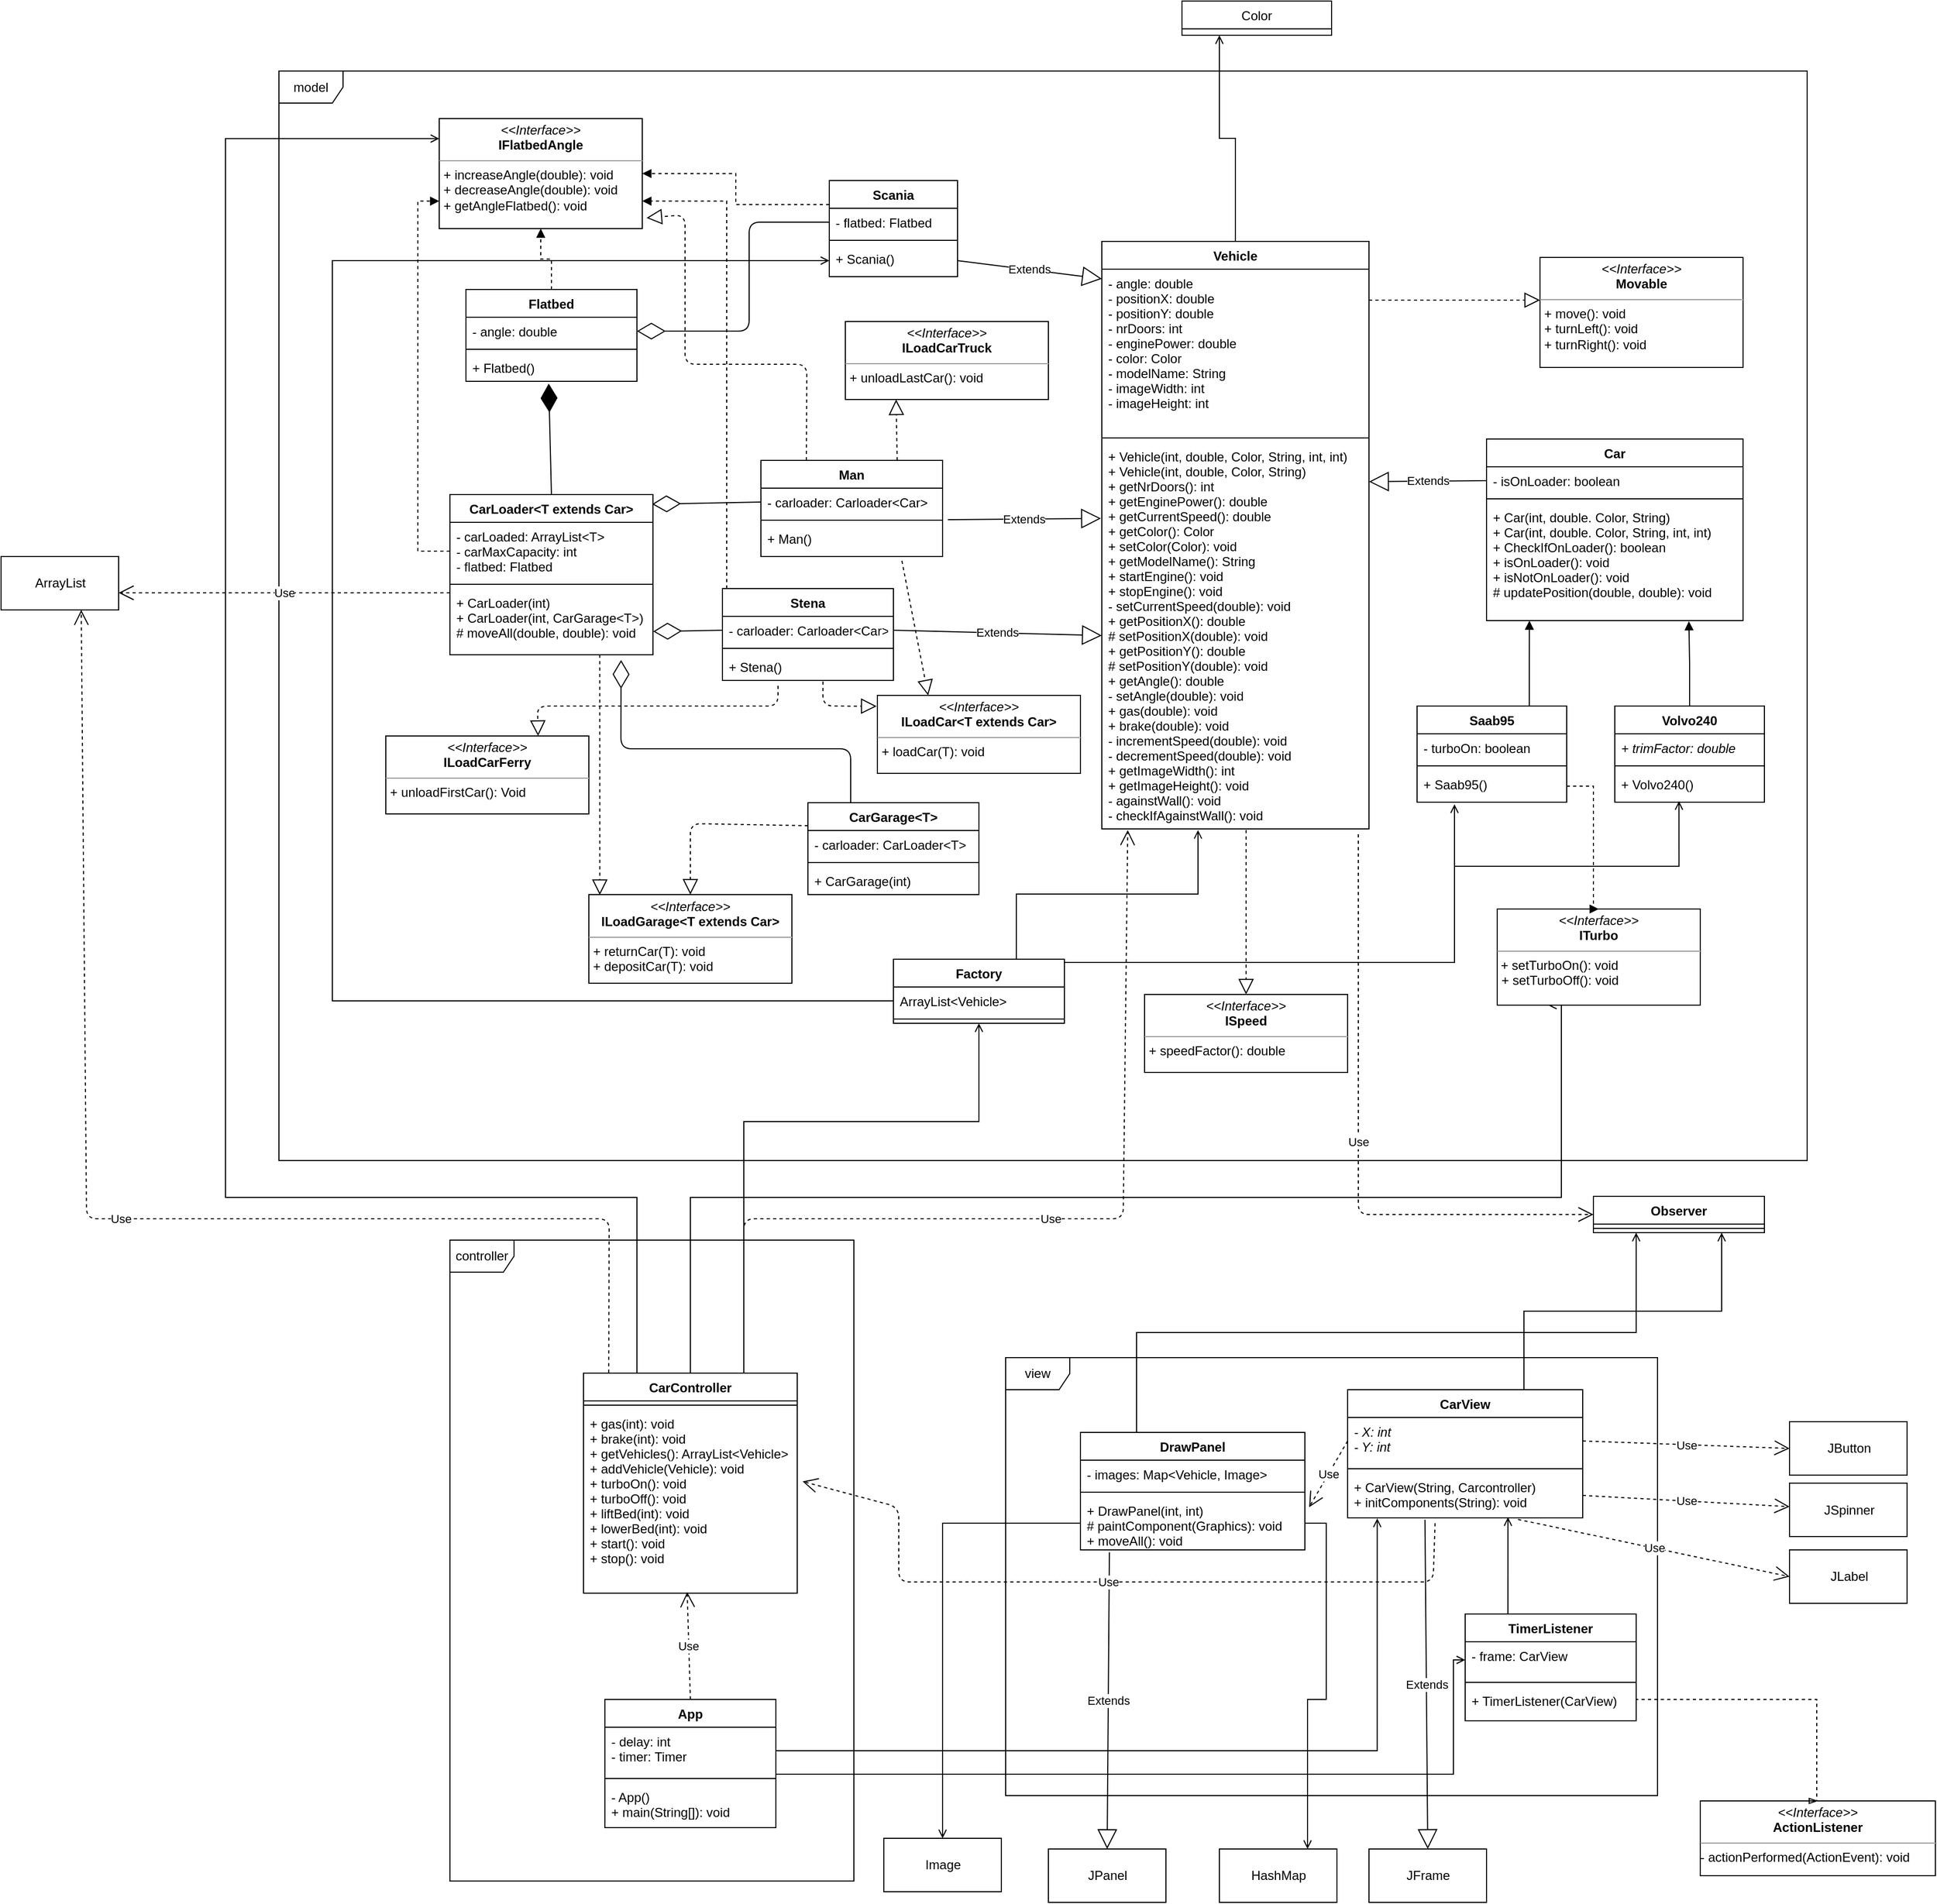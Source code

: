 <mxfile version="12.3.7" type="device" pages="1"><diagram id="j4G7IV2pGjG98Bq0EUxL" name="Page-1"><mxGraphModel dx="3685" dy="2282" grid="1" gridSize="10" guides="1" tooltips="1" connect="1" arrows="1" fold="1" page="1" pageScale="1" pageWidth="827" pageHeight="1169" math="0" shadow="0"><root><mxCell id="0"/><mxCell id="1" parent="0"/><mxCell id="bDd4b6Rf5QMz6IM7kZ-l-1" value="model" style="shape=umlFrame;whiteSpace=wrap;html=1;" vertex="1" parent="1"><mxGeometry x="-950" y="-634.5" width="1430" height="1020" as="geometry"/></mxCell><mxCell id="bDd4b6Rf5QMz6IM7kZ-l-2" value="view" style="shape=umlFrame;whiteSpace=wrap;html=1;" vertex="1" parent="1"><mxGeometry x="-270" y="570" width="610" height="410" as="geometry"/></mxCell><mxCell id="bDd4b6Rf5QMz6IM7kZ-l-3" value="controller" style="shape=umlFrame;whiteSpace=wrap;html=1;" vertex="1" parent="1"><mxGeometry x="-790" y="460" width="378" height="600" as="geometry"/></mxCell><mxCell id="bDd4b6Rf5QMz6IM7kZ-l-179" style="edgeStyle=orthogonalEdgeStyle;rounded=0;orthogonalLoop=1;jettySize=auto;html=1;exitX=0.5;exitY=0;exitDx=0;exitDy=0;entryX=0.789;entryY=1.005;entryDx=0;entryDy=0;entryPerimeter=0;endArrow=block;endFill=1;" edge="1" parent="1" source="bDd4b6Rf5QMz6IM7kZ-l-5" target="bDd4b6Rf5QMz6IM7kZ-l-12"><mxGeometry relative="1" as="geometry"/></mxCell><mxCell id="bDd4b6Rf5QMz6IM7kZ-l-5" value="Volvo240" style="swimlane;fontStyle=1;align=center;verticalAlign=top;childLayout=stackLayout;horizontal=1;startSize=26;horizontalStack=0;resizeParent=1;resizeParentMax=0;resizeLast=0;collapsible=1;marginBottom=0;" vertex="1" parent="1"><mxGeometry x="300" y="-40" width="140" height="90" as="geometry"/></mxCell><mxCell id="bDd4b6Rf5QMz6IM7kZ-l-6" value="+ trimFactor: double" style="text;strokeColor=none;fillColor=none;align=left;verticalAlign=top;spacingLeft=4;spacingRight=4;overflow=hidden;rotatable=0;points=[[0,0.5],[1,0.5]];portConstraint=eastwest;fontStyle=2" vertex="1" parent="bDd4b6Rf5QMz6IM7kZ-l-5"><mxGeometry y="26" width="140" height="26" as="geometry"/></mxCell><mxCell id="bDd4b6Rf5QMz6IM7kZ-l-7" value="" style="line;strokeWidth=1;fillColor=none;align=left;verticalAlign=middle;spacingTop=-1;spacingLeft=3;spacingRight=3;rotatable=0;labelPosition=right;points=[];portConstraint=eastwest;" vertex="1" parent="bDd4b6Rf5QMz6IM7kZ-l-5"><mxGeometry y="52" width="140" height="8" as="geometry"/></mxCell><mxCell id="bDd4b6Rf5QMz6IM7kZ-l-8" value="+ Volvo240()" style="text;strokeColor=none;fillColor=none;align=left;verticalAlign=top;spacingLeft=4;spacingRight=4;overflow=hidden;rotatable=0;points=[[0,0.5],[1,0.5]];portConstraint=eastwest;" vertex="1" parent="bDd4b6Rf5QMz6IM7kZ-l-5"><mxGeometry y="60" width="140" height="30" as="geometry"/></mxCell><mxCell id="bDd4b6Rf5QMz6IM7kZ-l-9" value="Car" style="swimlane;fontStyle=1;align=center;verticalAlign=top;childLayout=stackLayout;horizontal=1;startSize=26;horizontalStack=0;resizeParent=1;resizeParentMax=0;resizeLast=0;collapsible=1;marginBottom=0;" vertex="1" parent="1"><mxGeometry x="180" y="-290" width="240" height="170" as="geometry"/></mxCell><mxCell id="bDd4b6Rf5QMz6IM7kZ-l-10" value="- isOnLoader: boolean" style="text;strokeColor=none;fillColor=none;align=left;verticalAlign=top;spacingLeft=4;spacingRight=4;overflow=hidden;rotatable=0;points=[[0,0.5],[1,0.5]];portConstraint=eastwest;" vertex="1" parent="bDd4b6Rf5QMz6IM7kZ-l-9"><mxGeometry y="26" width="240" height="26" as="geometry"/></mxCell><mxCell id="bDd4b6Rf5QMz6IM7kZ-l-11" value="" style="line;strokeWidth=1;fillColor=none;align=left;verticalAlign=middle;spacingTop=-1;spacingLeft=3;spacingRight=3;rotatable=0;labelPosition=right;points=[];portConstraint=eastwest;" vertex="1" parent="bDd4b6Rf5QMz6IM7kZ-l-9"><mxGeometry y="52" width="240" height="8" as="geometry"/></mxCell><mxCell id="bDd4b6Rf5QMz6IM7kZ-l-12" value="+ Car(int, double. Color, String)&#10;+ Car(int, double. Color, String, int, int)&#10;+ CheckIfOnLoader(): boolean&#10;+ isOnLoader(): void&#10;+ isNotOnLoader(): void&#10;# updatePosition(double, double): void&#10;" style="text;strokeColor=none;fillColor=none;align=left;verticalAlign=top;spacingLeft=4;spacingRight=4;overflow=hidden;rotatable=0;points=[[0,0.5],[1,0.5]];portConstraint=eastwest;" vertex="1" parent="bDd4b6Rf5QMz6IM7kZ-l-9"><mxGeometry y="60" width="240" height="110" as="geometry"/></mxCell><mxCell id="bDd4b6Rf5QMz6IM7kZ-l-178" style="edgeStyle=orthogonalEdgeStyle;rounded=0;orthogonalLoop=1;jettySize=auto;html=1;exitX=0.5;exitY=0;exitDx=0;exitDy=0;entryX=0.25;entryY=1;entryDx=0;entryDy=0;endArrow=open;endFill=0;" edge="1" parent="1" source="bDd4b6Rf5QMz6IM7kZ-l-13" target="bDd4b6Rf5QMz6IM7kZ-l-130"><mxGeometry relative="1" as="geometry"/></mxCell><mxCell id="bDd4b6Rf5QMz6IM7kZ-l-13" value="Vehicle" style="swimlane;fontStyle=1;align=center;verticalAlign=top;childLayout=stackLayout;horizontal=1;startSize=26;horizontalStack=0;resizeParent=1;resizeParentMax=0;resizeLast=0;collapsible=1;marginBottom=0;" vertex="1" parent="1"><mxGeometry x="-180" y="-475" width="250" height="550" as="geometry"/></mxCell><mxCell id="bDd4b6Rf5QMz6IM7kZ-l-14" value="- angle: double&#10;- positionX: double&#10;- positionY: double&#10;- nrDoors: int&#10;- enginePower: double&#10;- color: Color&#10;- modelName: String&#10;- imageWidth: int&#10;- imageHeight: int&#10;" style="text;strokeColor=none;fillColor=none;align=left;verticalAlign=top;spacingLeft=4;spacingRight=4;overflow=hidden;rotatable=0;points=[[0,0.5],[1,0.5]];portConstraint=eastwest;" vertex="1" parent="bDd4b6Rf5QMz6IM7kZ-l-13"><mxGeometry y="26" width="250" height="154" as="geometry"/></mxCell><mxCell id="bDd4b6Rf5QMz6IM7kZ-l-15" value="" style="line;strokeWidth=1;fillColor=none;align=left;verticalAlign=middle;spacingTop=-1;spacingLeft=3;spacingRight=3;rotatable=0;labelPosition=right;points=[];portConstraint=eastwest;" vertex="1" parent="bDd4b6Rf5QMz6IM7kZ-l-13"><mxGeometry y="180" width="250" height="8" as="geometry"/></mxCell><mxCell id="bDd4b6Rf5QMz6IM7kZ-l-16" value="+ Vehicle(int, double, Color, String, int, int)&#10;+ Vehicle(int, double, Color, String)&#10;+ getNrDoors(): int&#10;+ getEnginePower(): double&#10;+ getCurrentSpeed(): double&#10;+ getColor(): Color&#10;+ setColor(Color): void&#10;+ getModelName(): String&#10;+ startEngine(): void&#10;+ stopEngine(): void&#10;- setCurrentSpeed(double): void&#10;+ getPositionX(): double&#10;# setPositionX(double): void&#10;+ getPositionY(): double&#10;# setPositionY(double): void&#10;+ getAngle(): double&#10;- setAngle(double): void&#10;+ gas(double): void&#10;+ brake(double): void&#10;- incrementSpeed(double): void&#10;- decrementSpeed(double): void&#10;+ getImageWidth(): int&#10;+ getImageHeight(): void&#10;- againstWall(): void&#10;- checkIfAgainstWall(): void" style="text;strokeColor=none;fillColor=none;align=left;verticalAlign=top;spacingLeft=4;spacingRight=4;overflow=hidden;rotatable=0;points=[[0,0.5],[1,0.5]];portConstraint=eastwest;" vertex="1" parent="bDd4b6Rf5QMz6IM7kZ-l-13"><mxGeometry y="188" width="250" height="362" as="geometry"/></mxCell><mxCell id="bDd4b6Rf5QMz6IM7kZ-l-180" style="edgeStyle=orthogonalEdgeStyle;rounded=0;orthogonalLoop=1;jettySize=auto;html=1;exitX=0.75;exitY=0;exitDx=0;exitDy=0;entryX=0.167;entryY=1;entryDx=0;entryDy=0;entryPerimeter=0;endArrow=block;endFill=1;" edge="1" parent="1" source="bDd4b6Rf5QMz6IM7kZ-l-17" target="bDd4b6Rf5QMz6IM7kZ-l-12"><mxGeometry relative="1" as="geometry"/></mxCell><mxCell id="bDd4b6Rf5QMz6IM7kZ-l-17" value="Saab95" style="swimlane;fontStyle=1;align=center;verticalAlign=top;childLayout=stackLayout;horizontal=1;startSize=26;horizontalStack=0;resizeParent=1;resizeParentMax=0;resizeLast=0;collapsible=1;marginBottom=0;" vertex="1" parent="1"><mxGeometry x="115" y="-40" width="140" height="90" as="geometry"/></mxCell><mxCell id="bDd4b6Rf5QMz6IM7kZ-l-18" value="- turboOn: boolean" style="text;strokeColor=none;fillColor=none;align=left;verticalAlign=top;spacingLeft=4;spacingRight=4;overflow=hidden;rotatable=0;points=[[0,0.5],[1,0.5]];portConstraint=eastwest;" vertex="1" parent="bDd4b6Rf5QMz6IM7kZ-l-17"><mxGeometry y="26" width="140" height="26" as="geometry"/></mxCell><mxCell id="bDd4b6Rf5QMz6IM7kZ-l-19" value="" style="line;strokeWidth=1;fillColor=none;align=left;verticalAlign=middle;spacingTop=-1;spacingLeft=3;spacingRight=3;rotatable=0;labelPosition=right;points=[];portConstraint=eastwest;" vertex="1" parent="bDd4b6Rf5QMz6IM7kZ-l-17"><mxGeometry y="52" width="140" height="8" as="geometry"/></mxCell><mxCell id="bDd4b6Rf5QMz6IM7kZ-l-20" value="+ Saab95() &#10;" style="text;strokeColor=none;fillColor=none;align=left;verticalAlign=top;spacingLeft=4;spacingRight=4;overflow=hidden;rotatable=0;points=[[0,0.5],[1,0.5]];portConstraint=eastwest;" vertex="1" parent="bDd4b6Rf5QMz6IM7kZ-l-17"><mxGeometry y="60" width="140" height="30" as="geometry"/></mxCell><mxCell id="bDd4b6Rf5QMz6IM7kZ-l-21" value="CarGarage&lt;T&gt;" style="swimlane;fontStyle=1;align=center;verticalAlign=top;childLayout=stackLayout;horizontal=1;startSize=26;horizontalStack=0;resizeParent=1;resizeParentMax=0;resizeLast=0;collapsible=1;marginBottom=0;" vertex="1" parent="1"><mxGeometry x="-455" y="50.5" width="160" height="86" as="geometry"/></mxCell><mxCell id="bDd4b6Rf5QMz6IM7kZ-l-22" value="- carloader: CarLoader&lt;T&gt;" style="text;strokeColor=none;fillColor=none;align=left;verticalAlign=top;spacingLeft=4;spacingRight=4;overflow=hidden;rotatable=0;points=[[0,0.5],[1,0.5]];portConstraint=eastwest;" vertex="1" parent="bDd4b6Rf5QMz6IM7kZ-l-21"><mxGeometry y="26" width="160" height="26" as="geometry"/></mxCell><mxCell id="bDd4b6Rf5QMz6IM7kZ-l-23" value="" style="line;strokeWidth=1;fillColor=none;align=left;verticalAlign=middle;spacingTop=-1;spacingLeft=3;spacingRight=3;rotatable=0;labelPosition=right;points=[];portConstraint=eastwest;" vertex="1" parent="bDd4b6Rf5QMz6IM7kZ-l-21"><mxGeometry y="52" width="160" height="8" as="geometry"/></mxCell><mxCell id="bDd4b6Rf5QMz6IM7kZ-l-24" value="+ CarGarage(int)" style="text;strokeColor=none;fillColor=none;align=left;verticalAlign=top;spacingLeft=4;spacingRight=4;overflow=hidden;rotatable=0;points=[[0,0.5],[1,0.5]];portConstraint=eastwest;" vertex="1" parent="bDd4b6Rf5QMz6IM7kZ-l-21"><mxGeometry y="60" width="160" height="26" as="geometry"/></mxCell><mxCell id="bDd4b6Rf5QMz6IM7kZ-l-25" value="Scania" style="swimlane;fontStyle=1;align=center;verticalAlign=top;childLayout=stackLayout;horizontal=1;startSize=26;horizontalStack=0;resizeParent=1;resizeParentMax=0;resizeLast=0;collapsible=1;marginBottom=0;" vertex="1" parent="1"><mxGeometry x="-435" y="-532" width="120" height="90" as="geometry"/></mxCell><mxCell id="bDd4b6Rf5QMz6IM7kZ-l-26" value="- flatbed: Flatbed" style="text;strokeColor=none;fillColor=none;align=left;verticalAlign=top;spacingLeft=4;spacingRight=4;overflow=hidden;rotatable=0;points=[[0,0.5],[1,0.5]];portConstraint=eastwest;" vertex="1" parent="bDd4b6Rf5QMz6IM7kZ-l-25"><mxGeometry y="26" width="120" height="26" as="geometry"/></mxCell><mxCell id="bDd4b6Rf5QMz6IM7kZ-l-27" value="" style="line;strokeWidth=1;fillColor=none;align=left;verticalAlign=middle;spacingTop=-1;spacingLeft=3;spacingRight=3;rotatable=0;labelPosition=right;points=[];portConstraint=eastwest;" vertex="1" parent="bDd4b6Rf5QMz6IM7kZ-l-25"><mxGeometry y="52" width="120" height="8" as="geometry"/></mxCell><mxCell id="bDd4b6Rf5QMz6IM7kZ-l-28" value="+ Scania()&#10;&#10;" style="text;strokeColor=none;fillColor=none;align=left;verticalAlign=top;spacingLeft=4;spacingRight=4;overflow=hidden;rotatable=0;points=[[0,0.5],[1,0.5]];portConstraint=eastwest;" vertex="1" parent="bDd4b6Rf5QMz6IM7kZ-l-25"><mxGeometry y="60" width="120" height="30" as="geometry"/></mxCell><mxCell id="bDd4b6Rf5QMz6IM7kZ-l-29" value="Man" style="swimlane;fontStyle=1;align=center;verticalAlign=top;childLayout=stackLayout;horizontal=1;startSize=26;horizontalStack=0;resizeParent=1;resizeParentMax=0;resizeLast=0;collapsible=1;marginBottom=0;" vertex="1" parent="1"><mxGeometry x="-499" y="-270" width="170" height="90" as="geometry"/></mxCell><mxCell id="bDd4b6Rf5QMz6IM7kZ-l-30" value="- carloader: Carloader&lt;Car&gt;" style="text;strokeColor=none;fillColor=none;align=left;verticalAlign=top;spacingLeft=4;spacingRight=4;overflow=hidden;rotatable=0;points=[[0,0.5],[1,0.5]];portConstraint=eastwest;" vertex="1" parent="bDd4b6Rf5QMz6IM7kZ-l-29"><mxGeometry y="26" width="170" height="26" as="geometry"/></mxCell><mxCell id="bDd4b6Rf5QMz6IM7kZ-l-31" value="" style="line;strokeWidth=1;fillColor=none;align=left;verticalAlign=middle;spacingTop=-1;spacingLeft=3;spacingRight=3;rotatable=0;labelPosition=right;points=[];portConstraint=eastwest;" vertex="1" parent="bDd4b6Rf5QMz6IM7kZ-l-29"><mxGeometry y="52" width="170" height="8" as="geometry"/></mxCell><mxCell id="bDd4b6Rf5QMz6IM7kZ-l-32" value="+ Man()&#10;&#10;" style="text;strokeColor=none;fillColor=none;align=left;verticalAlign=top;spacingLeft=4;spacingRight=4;overflow=hidden;rotatable=0;points=[[0,0.5],[1,0.5]];portConstraint=eastwest;" vertex="1" parent="bDd4b6Rf5QMz6IM7kZ-l-29"><mxGeometry y="60" width="170" height="30" as="geometry"/></mxCell><mxCell id="bDd4b6Rf5QMz6IM7kZ-l-175" style="edgeStyle=orthogonalEdgeStyle;rounded=0;orthogonalLoop=1;jettySize=auto;html=1;exitX=0.25;exitY=0;exitDx=0;exitDy=0;entryX=1;entryY=0.75;entryDx=0;entryDy=0;dashed=1;endArrow=block;endFill=1;" edge="1" parent="1" source="bDd4b6Rf5QMz6IM7kZ-l-33" target="bDd4b6Rf5QMz6IM7kZ-l-43"><mxGeometry relative="1" as="geometry"><Array as="points"><mxPoint x="-531" y="-150"/><mxPoint x="-531" y="-512"/></Array></mxGeometry></mxCell><mxCell id="bDd4b6Rf5QMz6IM7kZ-l-33" value="Stena" style="swimlane;fontStyle=1;align=center;verticalAlign=top;childLayout=stackLayout;horizontal=1;startSize=26;horizontalStack=0;resizeParent=1;resizeParentMax=0;resizeLast=0;collapsible=1;marginBottom=0;" vertex="1" parent="1"><mxGeometry x="-535" y="-150" width="160" height="86" as="geometry"/></mxCell><mxCell id="bDd4b6Rf5QMz6IM7kZ-l-34" value="- carloader: Carloader&lt;Car&gt;" style="text;strokeColor=none;fillColor=none;align=left;verticalAlign=top;spacingLeft=4;spacingRight=4;overflow=hidden;rotatable=0;points=[[0,0.5],[1,0.5]];portConstraint=eastwest;" vertex="1" parent="bDd4b6Rf5QMz6IM7kZ-l-33"><mxGeometry y="26" width="160" height="26" as="geometry"/></mxCell><mxCell id="bDd4b6Rf5QMz6IM7kZ-l-35" value="" style="line;strokeWidth=1;fillColor=none;align=left;verticalAlign=middle;spacingTop=-1;spacingLeft=3;spacingRight=3;rotatable=0;labelPosition=right;points=[];portConstraint=eastwest;" vertex="1" parent="bDd4b6Rf5QMz6IM7kZ-l-33"><mxGeometry y="52" width="160" height="8" as="geometry"/></mxCell><mxCell id="bDd4b6Rf5QMz6IM7kZ-l-36" value="+ Stena()" style="text;strokeColor=none;fillColor=none;align=left;verticalAlign=top;spacingLeft=4;spacingRight=4;overflow=hidden;rotatable=0;points=[[0,0.5],[1,0.5]];portConstraint=eastwest;" vertex="1" parent="bDd4b6Rf5QMz6IM7kZ-l-33"><mxGeometry y="60" width="160" height="26" as="geometry"/></mxCell><mxCell id="bDd4b6Rf5QMz6IM7kZ-l-37" value="&lt;p style=&quot;margin: 0px ; margin-top: 4px ; text-align: center&quot;&gt;&lt;i&gt;&amp;lt;&amp;lt;Interface&amp;gt;&amp;gt;&lt;/i&gt;&lt;br&gt;&lt;b&gt;Movable&lt;/b&gt;&lt;/p&gt;&lt;hr size=&quot;1&quot;&gt;&lt;p style=&quot;margin: 0px ; margin-left: 4px&quot;&gt;&lt;/p&gt;&lt;p style=&quot;margin: 0px ; margin-left: 4px&quot;&gt;+ move(): void&lt;br&gt;+ turnLeft(): void&lt;/p&gt;&lt;p style=&quot;margin: 0px ; margin-left: 4px&quot;&gt;+ turnRight(): void&lt;/p&gt;" style="verticalAlign=top;align=left;overflow=fill;fontSize=12;fontFamily=Helvetica;html=1;" vertex="1" parent="1"><mxGeometry x="230" y="-460" width="190" height="103" as="geometry"/></mxCell><mxCell id="bDd4b6Rf5QMz6IM7kZ-l-38" value="&lt;p style=&quot;margin: 0px ; margin-top: 4px ; text-align: center&quot;&gt;&lt;i&gt;&amp;lt;&amp;lt;Interface&amp;gt;&amp;gt;&lt;/i&gt;&lt;br&gt;&lt;b&gt;ISpeed&lt;/b&gt;&lt;/p&gt;&lt;hr size=&quot;1&quot;&gt;&lt;p style=&quot;margin: 0px ; margin-left: 4px&quot;&gt;&lt;/p&gt;&lt;p style=&quot;margin: 0px ; margin-left: 4px&quot;&gt;+ speedFactor(): double&lt;br&gt;&lt;/p&gt;" style="verticalAlign=top;align=left;overflow=fill;fontSize=12;fontFamily=Helvetica;html=1;" vertex="1" parent="1"><mxGeometry x="-140" y="230" width="190" height="73" as="geometry"/></mxCell><mxCell id="bDd4b6Rf5QMz6IM7kZ-l-39" value="&lt;p style=&quot;margin: 0px ; margin-top: 4px ; text-align: center&quot;&gt;&lt;i&gt;&amp;lt;&amp;lt;Interface&amp;gt;&amp;gt;&lt;/i&gt;&lt;br&gt;&lt;b&gt;ILoadGarage&amp;lt;T extends Car&amp;gt;&lt;/b&gt;&lt;/p&gt;&lt;hr size=&quot;1&quot;&gt;&lt;p style=&quot;margin: 0px ; margin-left: 4px&quot;&gt;&lt;/p&gt;&lt;p style=&quot;margin: 0px ; margin-left: 4px&quot;&gt;+ returnCar(T): void&lt;br&gt;+ depositCar(T): void&lt;/p&gt;" style="verticalAlign=top;align=left;overflow=fill;fontSize=12;fontFamily=Helvetica;html=1;" vertex="1" parent="1"><mxGeometry x="-660" y="136.5" width="190" height="83" as="geometry"/></mxCell><mxCell id="bDd4b6Rf5QMz6IM7kZ-l-40" value="&lt;p style=&quot;margin: 0px ; margin-top: 4px ; text-align: center&quot;&gt;&lt;i&gt;&amp;lt;&amp;lt;Interface&amp;gt;&amp;gt;&lt;/i&gt;&lt;br&gt;&lt;b&gt;ILoadCarTruck&lt;/b&gt;&lt;/p&gt;&lt;hr size=&quot;1&quot;&gt;&lt;p style=&quot;margin: 0px ; margin-left: 4px&quot;&gt;&lt;/p&gt;&lt;p style=&quot;margin: 0px ; margin-left: 4px&quot;&gt;+ unloadLastCar(): void&lt;/p&gt;" style="verticalAlign=top;align=left;overflow=fill;fontSize=12;fontFamily=Helvetica;html=1;" vertex="1" parent="1"><mxGeometry x="-420" y="-400" width="190" height="73" as="geometry"/></mxCell><mxCell id="bDd4b6Rf5QMz6IM7kZ-l-41" value="&lt;p style=&quot;margin: 0px ; margin-top: 4px ; text-align: center&quot;&gt;&lt;i&gt;&amp;lt;&amp;lt;Interface&amp;gt;&amp;gt;&lt;/i&gt;&lt;br&gt;&lt;b&gt;ILoadCarFerry&lt;/b&gt;&lt;/p&gt;&lt;hr size=&quot;1&quot;&gt;&lt;p style=&quot;margin: 0px ; margin-left: 4px&quot;&gt;&lt;/p&gt;&lt;p style=&quot;margin: 0px ; margin-left: 4px&quot;&gt;+ unloadFirstCar(): Void&lt;br&gt;&lt;/p&gt;" style="verticalAlign=top;align=left;overflow=fill;fontSize=12;fontFamily=Helvetica;html=1;" vertex="1" parent="1"><mxGeometry x="-850" y="-12" width="190" height="73" as="geometry"/></mxCell><mxCell id="bDd4b6Rf5QMz6IM7kZ-l-42" value="&lt;p style=&quot;margin: 0px ; margin-top: 4px ; text-align: center&quot;&gt;&lt;i&gt;&amp;lt;&amp;lt;Interface&amp;gt;&amp;gt;&lt;/i&gt;&lt;br&gt;&lt;b&gt;ILoadCar&amp;lt;T extends Car&amp;gt;&lt;/b&gt;&lt;/p&gt;&lt;hr size=&quot;1&quot;&gt;&lt;p style=&quot;margin: 0px ; margin-left: 4px&quot;&gt;&lt;/p&gt;&lt;p style=&quot;margin: 0px ; margin-left: 4px&quot;&gt;+ loadCar(T): void&lt;/p&gt;" style="verticalAlign=top;align=left;overflow=fill;fontSize=12;fontFamily=Helvetica;html=1;" vertex="1" parent="1"><mxGeometry x="-390" y="-50" width="190" height="73" as="geometry"/></mxCell><mxCell id="bDd4b6Rf5QMz6IM7kZ-l-43" value="&lt;p style=&quot;margin: 0px ; margin-top: 4px ; text-align: center&quot;&gt;&lt;i&gt;&amp;lt;&amp;lt;Interface&amp;gt;&amp;gt;&lt;/i&gt;&lt;br&gt;&lt;b&gt;IFlatbedAngle&lt;/b&gt;&lt;/p&gt;&lt;hr size=&quot;1&quot;&gt;&lt;p style=&quot;margin: 0px ; margin-left: 4px&quot;&gt;&lt;/p&gt;&lt;p style=&quot;margin: 0px ; margin-left: 4px&quot;&gt;+ increaseAngle(double): void&lt;br&gt;+ decreaseAngle(double): void&lt;/p&gt;&lt;p style=&quot;margin: 0px ; margin-left: 4px&quot;&gt;+&amp;nbsp;getAngleFlatbed(): void&lt;/p&gt;" style="verticalAlign=top;align=left;overflow=fill;fontSize=12;fontFamily=Helvetica;html=1;" vertex="1" parent="1"><mxGeometry x="-800" y="-590" width="190" height="103" as="geometry"/></mxCell><mxCell id="bDd4b6Rf5QMz6IM7kZ-l-44" value="" style="endArrow=block;dashed=1;endFill=0;endSize=12;html=1;" edge="1" parent="1"><mxGeometry width="160" relative="1" as="geometry"><mxPoint x="70" y="-420" as="sourcePoint"/><mxPoint x="230" y="-420" as="targetPoint"/></mxGeometry></mxCell><mxCell id="bDd4b6Rf5QMz6IM7kZ-l-45" value="Extends" style="endArrow=block;endSize=16;endFill=0;html=1;exitX=0;exitY=0.5;exitDx=0;exitDy=0;entryX=1;entryY=0.102;entryDx=0;entryDy=0;entryPerimeter=0;" edge="1" parent="1" source="bDd4b6Rf5QMz6IM7kZ-l-10" target="bDd4b6Rf5QMz6IM7kZ-l-16"><mxGeometry width="160" relative="1" as="geometry"><mxPoint x="70" y="-200" as="sourcePoint"/><mxPoint x="180" y="-200" as="targetPoint"/></mxGeometry></mxCell><mxCell id="bDd4b6Rf5QMz6IM7kZ-l-48" value="Extends" style="endArrow=block;endSize=16;endFill=0;html=1;exitX=1;exitY=0.5;exitDx=0;exitDy=0;entryX=0;entryY=0.5;entryDx=0;entryDy=0;" edge="1" parent="1" source="bDd4b6Rf5QMz6IM7kZ-l-34" target="bDd4b6Rf5QMz6IM7kZ-l-16"><mxGeometry width="160" relative="1" as="geometry"><mxPoint x="-300" y="-84" as="sourcePoint"/><mxPoint x="-180" y="-84" as="targetPoint"/></mxGeometry></mxCell><mxCell id="bDd4b6Rf5QMz6IM7kZ-l-50" value="Extends" style="endArrow=block;endSize=16;endFill=0;html=1;exitX=1.029;exitY=1.135;exitDx=0;exitDy=0;exitPerimeter=0;entryX=-0.003;entryY=0.197;entryDx=0;entryDy=0;entryPerimeter=0;" edge="1" parent="1" source="bDd4b6Rf5QMz6IM7kZ-l-30" target="bDd4b6Rf5QMz6IM7kZ-l-16"><mxGeometry width="160" relative="1" as="geometry"><mxPoint x="-300.0" y="-227.5" as="sourcePoint"/><mxPoint x="-180.0" y="-227.5" as="targetPoint"/></mxGeometry></mxCell><mxCell id="bDd4b6Rf5QMz6IM7kZ-l-51" value="Extends" style="endArrow=block;endSize=16;endFill=0;html=1;exitX=1;exitY=0.5;exitDx=0;exitDy=0;" edge="1" parent="1" source="bDd4b6Rf5QMz6IM7kZ-l-28"><mxGeometry width="160" relative="1" as="geometry"><mxPoint x="-300.0" y="-440" as="sourcePoint"/><mxPoint x="-180.0" y="-440" as="targetPoint"/></mxGeometry></mxCell><mxCell id="bDd4b6Rf5QMz6IM7kZ-l-52" value="CarLoader&lt;T extends Car&gt;" style="swimlane;fontStyle=1;align=center;verticalAlign=top;childLayout=stackLayout;horizontal=1;startSize=26;horizontalStack=0;resizeParent=1;resizeParentMax=0;resizeLast=0;collapsible=1;marginBottom=0;" vertex="1" parent="1"><mxGeometry x="-790" y="-238" width="190" height="150" as="geometry"/></mxCell><mxCell id="bDd4b6Rf5QMz6IM7kZ-l-53" value="- carLoaded: ArrayList&lt;T&gt;&#10;- carMaxCapacity: int&#10;- flatbed: Flatbed" style="text;strokeColor=none;fillColor=none;align=left;verticalAlign=top;spacingLeft=4;spacingRight=4;overflow=hidden;rotatable=0;points=[[0,0.5],[1,0.5]];portConstraint=eastwest;" vertex="1" parent="bDd4b6Rf5QMz6IM7kZ-l-52"><mxGeometry y="26" width="190" height="54" as="geometry"/></mxCell><mxCell id="bDd4b6Rf5QMz6IM7kZ-l-54" value="" style="line;strokeWidth=1;fillColor=none;align=left;verticalAlign=middle;spacingTop=-1;spacingLeft=3;spacingRight=3;rotatable=0;labelPosition=right;points=[];portConstraint=eastwest;" vertex="1" parent="bDd4b6Rf5QMz6IM7kZ-l-52"><mxGeometry y="80" width="190" height="8" as="geometry"/></mxCell><mxCell id="bDd4b6Rf5QMz6IM7kZ-l-55" value="+ CarLoader(int)&#10;+ CarLoader(int, CarGarage&lt;T&gt;)&#10;# moveAll(double, double): void" style="text;strokeColor=none;fillColor=none;align=left;verticalAlign=top;spacingLeft=4;spacingRight=4;overflow=hidden;rotatable=0;points=[[0,0.5],[1,0.5]];portConstraint=eastwest;" vertex="1" parent="bDd4b6Rf5QMz6IM7kZ-l-52"><mxGeometry y="88" width="190" height="62" as="geometry"/></mxCell><mxCell id="bDd4b6Rf5QMz6IM7kZ-l-176" style="edgeStyle=orthogonalEdgeStyle;rounded=0;orthogonalLoop=1;jettySize=auto;html=1;exitX=0.5;exitY=0;exitDx=0;exitDy=0;entryX=0.5;entryY=1;entryDx=0;entryDy=0;dashed=1;endArrow=block;endFill=1;" edge="1" parent="1" source="bDd4b6Rf5QMz6IM7kZ-l-56" target="bDd4b6Rf5QMz6IM7kZ-l-43"><mxGeometry relative="1" as="geometry"/></mxCell><mxCell id="bDd4b6Rf5QMz6IM7kZ-l-56" value="Flatbed" style="swimlane;fontStyle=1;align=center;verticalAlign=top;childLayout=stackLayout;horizontal=1;startSize=26;horizontalStack=0;resizeParent=1;resizeParentMax=0;resizeLast=0;collapsible=1;marginBottom=0;" vertex="1" parent="1"><mxGeometry x="-775" y="-430" width="160" height="86" as="geometry"/></mxCell><mxCell id="bDd4b6Rf5QMz6IM7kZ-l-57" value="- angle: double" style="text;strokeColor=none;fillColor=none;align=left;verticalAlign=top;spacingLeft=4;spacingRight=4;overflow=hidden;rotatable=0;points=[[0,0.5],[1,0.5]];portConstraint=eastwest;" vertex="1" parent="bDd4b6Rf5QMz6IM7kZ-l-56"><mxGeometry y="26" width="160" height="26" as="geometry"/></mxCell><mxCell id="bDd4b6Rf5QMz6IM7kZ-l-58" value="" style="line;strokeWidth=1;fillColor=none;align=left;verticalAlign=middle;spacingTop=-1;spacingLeft=3;spacingRight=3;rotatable=0;labelPosition=right;points=[];portConstraint=eastwest;" vertex="1" parent="bDd4b6Rf5QMz6IM7kZ-l-56"><mxGeometry y="52" width="160" height="8" as="geometry"/></mxCell><mxCell id="bDd4b6Rf5QMz6IM7kZ-l-59" value="+ Flatbed()" style="text;strokeColor=none;fillColor=none;align=left;verticalAlign=top;spacingLeft=4;spacingRight=4;overflow=hidden;rotatable=0;points=[[0,0.5],[1,0.5]];portConstraint=eastwest;" vertex="1" parent="bDd4b6Rf5QMz6IM7kZ-l-56"><mxGeometry y="60" width="160" height="26" as="geometry"/></mxCell><mxCell id="bDd4b6Rf5QMz6IM7kZ-l-70" value="" style="endArrow=block;dashed=1;endFill=0;endSize=12;html=1;exitX=0.738;exitY=0.997;exitDx=0;exitDy=0;exitPerimeter=0;entryX=0.054;entryY=0.004;entryDx=0;entryDy=0;entryPerimeter=0;" edge="1" parent="1" source="bDd4b6Rf5QMz6IM7kZ-l-55" target="bDd4b6Rf5QMz6IM7kZ-l-39"><mxGeometry width="160" relative="1" as="geometry"><mxPoint x="-680" y="-20" as="sourcePoint"/><mxPoint x="-520" y="-20" as="targetPoint"/></mxGeometry></mxCell><mxCell id="bDd4b6Rf5QMz6IM7kZ-l-71" value="" style="endArrow=block;dashed=1;endFill=0;endSize=12;html=1;exitX=0;exitY=0.25;exitDx=0;exitDy=0;entryX=0.5;entryY=0;entryDx=0;entryDy=0;" edge="1" parent="1" source="bDd4b6Rf5QMz6IM7kZ-l-21" target="bDd4b6Rf5QMz6IM7kZ-l-39"><mxGeometry width="160" relative="1" as="geometry"><mxPoint x="-640" y="40" as="sourcePoint"/><mxPoint x="-480" y="40" as="targetPoint"/><Array as="points"><mxPoint x="-565" y="70"/></Array></mxGeometry></mxCell><mxCell id="bDd4b6Rf5QMz6IM7kZ-l-72" value="" style="endArrow=block;dashed=1;endFill=0;endSize=12;html=1;entryX=0.25;entryY=1;entryDx=0;entryDy=0;exitX=0.75;exitY=0;exitDx=0;exitDy=0;" edge="1" parent="1" source="bDd4b6Rf5QMz6IM7kZ-l-29" target="bDd4b6Rf5QMz6IM7kZ-l-40"><mxGeometry width="160" relative="1" as="geometry"><mxPoint x="-366" y="-280" as="sourcePoint"/><mxPoint x="-120" y="-340" as="targetPoint"/></mxGeometry></mxCell><mxCell id="bDd4b6Rf5QMz6IM7kZ-l-73" value="" style="endArrow=block;dashed=1;endFill=0;endSize=12;html=1;entryX=1.021;entryY=0.903;entryDx=0;entryDy=0;entryPerimeter=0;exitX=0.25;exitY=0;exitDx=0;exitDy=0;" edge="1" parent="1" source="bDd4b6Rf5QMz6IM7kZ-l-29" target="bDd4b6Rf5QMz6IM7kZ-l-43"><mxGeometry width="160" relative="1" as="geometry"><mxPoint x="-600" y="-290" as="sourcePoint"/><mxPoint x="-440" y="-290" as="targetPoint"/><Array as="points"><mxPoint x="-456" y="-360"/><mxPoint x="-570" y="-360"/><mxPoint x="-570" y="-500"/></Array></mxGeometry></mxCell><mxCell id="bDd4b6Rf5QMz6IM7kZ-l-74" value="" style="endArrow=block;dashed=1;endFill=0;endSize=12;html=1;exitX=0.776;exitY=1.133;exitDx=0;exitDy=0;exitPerimeter=0;entryX=0.25;entryY=0;entryDx=0;entryDy=0;" edge="1" parent="1" source="bDd4b6Rf5QMz6IM7kZ-l-32" target="bDd4b6Rf5QMz6IM7kZ-l-42"><mxGeometry width="160" relative="1" as="geometry"><mxPoint x="-340" y="-80" as="sourcePoint"/><mxPoint x="-180" y="-80" as="targetPoint"/></mxGeometry></mxCell><mxCell id="bDd4b6Rf5QMz6IM7kZ-l-75" value="" style="endArrow=block;dashed=1;endFill=0;endSize=12;html=1;exitX=0.325;exitY=1.192;exitDx=0;exitDy=0;exitPerimeter=0;entryX=0.75;entryY=0;entryDx=0;entryDy=0;" edge="1" parent="1" source="bDd4b6Rf5QMz6IM7kZ-l-36" target="bDd4b6Rf5QMz6IM7kZ-l-41"><mxGeometry width="160" relative="1" as="geometry"><mxPoint x="-580" y="20" as="sourcePoint"/><mxPoint x="-420" y="20" as="targetPoint"/><Array as="points"><mxPoint x="-483" y="-40"/><mxPoint x="-708" y="-40"/></Array></mxGeometry></mxCell><mxCell id="bDd4b6Rf5QMz6IM7kZ-l-76" value="" style="endArrow=block;dashed=1;endFill=0;endSize=12;html=1;exitX=0.588;exitY=1.038;exitDx=0;exitDy=0;exitPerimeter=0;entryX=-0.004;entryY=0.139;entryDx=0;entryDy=0;entryPerimeter=0;" edge="1" parent="1" source="bDd4b6Rf5QMz6IM7kZ-l-36" target="bDd4b6Rf5QMz6IM7kZ-l-42"><mxGeometry width="160" relative="1" as="geometry"><mxPoint x="-450" y="-10" as="sourcePoint"/><mxPoint x="-290" y="-10" as="targetPoint"/><Array as="points"><mxPoint x="-441" y="-40"/></Array></mxGeometry></mxCell><mxCell id="bDd4b6Rf5QMz6IM7kZ-l-78" value="" style="endArrow=block;dashed=1;endFill=0;endSize=12;html=1;entryX=0.5;entryY=0;entryDx=0;entryDy=0;" edge="1" parent="1" target="bDd4b6Rf5QMz6IM7kZ-l-38"><mxGeometry width="160" relative="1" as="geometry"><mxPoint x="-45" y="76" as="sourcePoint"/><mxPoint x="180" y="120" as="targetPoint"/></mxGeometry></mxCell><mxCell id="bDd4b6Rf5QMz6IM7kZ-l-167" style="edgeStyle=orthogonalEdgeStyle;rounded=0;orthogonalLoop=1;jettySize=auto;html=1;exitX=0.5;exitY=0;exitDx=0;exitDy=0;entryX=0.25;entryY=1;entryDx=0;entryDy=0;endArrow=open;endFill=0;" edge="1" parent="1" source="bDd4b6Rf5QMz6IM7kZ-l-79" target="bDd4b6Rf5QMz6IM7kZ-l-99"><mxGeometry relative="1" as="geometry"><Array as="points"><mxPoint x="-565" y="420"/><mxPoint x="250" y="420"/><mxPoint x="250" y="240"/></Array></mxGeometry></mxCell><mxCell id="bDd4b6Rf5QMz6IM7kZ-l-168" style="edgeStyle=orthogonalEdgeStyle;rounded=0;orthogonalLoop=1;jettySize=auto;html=1;exitX=0.25;exitY=0;exitDx=0;exitDy=0;entryX=0;entryY=0.182;entryDx=0;entryDy=0;entryPerimeter=0;endArrow=open;endFill=0;" edge="1" parent="1" source="bDd4b6Rf5QMz6IM7kZ-l-79" target="bDd4b6Rf5QMz6IM7kZ-l-43"><mxGeometry relative="1" as="geometry"><Array as="points"><mxPoint x="-615" y="420"/><mxPoint x="-1000" y="420"/><mxPoint x="-1000" y="-571"/></Array></mxGeometry></mxCell><mxCell id="bDd4b6Rf5QMz6IM7kZ-l-199" style="edgeStyle=orthogonalEdgeStyle;rounded=0;orthogonalLoop=1;jettySize=auto;html=1;exitX=0.75;exitY=0;exitDx=0;exitDy=0;entryX=0.5;entryY=1;entryDx=0;entryDy=0;endArrow=open;endFill=0;" edge="1" parent="1" source="bDd4b6Rf5QMz6IM7kZ-l-79" target="bDd4b6Rf5QMz6IM7kZ-l-189"><mxGeometry relative="1" as="geometry"><Array as="points"><mxPoint x="-515" y="349"/><mxPoint x="-295" y="349"/></Array></mxGeometry></mxCell><mxCell id="bDd4b6Rf5QMz6IM7kZ-l-79" value="CarController" style="swimlane;fontStyle=1;align=center;verticalAlign=top;childLayout=stackLayout;horizontal=1;startSize=26;horizontalStack=0;resizeParent=1;resizeParentMax=0;resizeLast=0;collapsible=1;marginBottom=0;" vertex="1" parent="1"><mxGeometry x="-665" y="584.5" width="200" height="206" as="geometry"/></mxCell><mxCell id="bDd4b6Rf5QMz6IM7kZ-l-81" value="" style="line;strokeWidth=1;fillColor=none;align=left;verticalAlign=middle;spacingTop=-1;spacingLeft=3;spacingRight=3;rotatable=0;labelPosition=right;points=[];portConstraint=eastwest;" vertex="1" parent="bDd4b6Rf5QMz6IM7kZ-l-79"><mxGeometry y="26" width="200" height="8" as="geometry"/></mxCell><mxCell id="bDd4b6Rf5QMz6IM7kZ-l-82" value="+ gas(int): void&#10;+ brake(int): void&#10;+ getVehicles(): ArrayList&lt;Vehicle&gt;&#10;+ addVehicle(Vehicle): void&#10;+ turboOn(): void&#10;+ turboOff(): void&#10;+ liftBed(int): void&#10;+ lowerBed(int): void&#10;+ start(): void&#10;+ stop(): void&#10;" style="text;strokeColor=none;fillColor=none;align=left;verticalAlign=top;spacingLeft=4;spacingRight=4;overflow=hidden;rotatable=0;points=[[0,0.5],[1,0.5]];portConstraint=eastwest;" vertex="1" parent="bDd4b6Rf5QMz6IM7kZ-l-79"><mxGeometry y="34" width="200" height="172" as="geometry"/></mxCell><mxCell id="bDd4b6Rf5QMz6IM7kZ-l-182" style="edgeStyle=orthogonalEdgeStyle;rounded=0;orthogonalLoop=1;jettySize=auto;html=1;exitX=0.25;exitY=0;exitDx=0;exitDy=0;entryX=0.25;entryY=1;entryDx=0;entryDy=0;endArrow=open;endFill=0;" edge="1" parent="1" source="bDd4b6Rf5QMz6IM7kZ-l-87" target="bDd4b6Rf5QMz6IM7kZ-l-154"><mxGeometry relative="1" as="geometry"/></mxCell><mxCell id="bDd4b6Rf5QMz6IM7kZ-l-87" value="DrawPanel" style="swimlane;fontStyle=1;align=center;verticalAlign=top;childLayout=stackLayout;horizontal=1;startSize=26;horizontalStack=0;resizeParent=1;resizeParentMax=0;resizeLast=0;collapsible=1;marginBottom=0;" vertex="1" parent="1"><mxGeometry x="-200" y="640" width="210" height="110" as="geometry"/></mxCell><mxCell id="bDd4b6Rf5QMz6IM7kZ-l-88" value="- images: Map&lt;Vehicle, Image&gt;" style="text;strokeColor=none;fillColor=none;align=left;verticalAlign=top;spacingLeft=4;spacingRight=4;overflow=hidden;rotatable=0;points=[[0,0.5],[1,0.5]];portConstraint=eastwest;" vertex="1" parent="bDd4b6Rf5QMz6IM7kZ-l-87"><mxGeometry y="26" width="210" height="26" as="geometry"/></mxCell><mxCell id="bDd4b6Rf5QMz6IM7kZ-l-89" value="" style="line;strokeWidth=1;fillColor=none;align=left;verticalAlign=middle;spacingTop=-1;spacingLeft=3;spacingRight=3;rotatable=0;labelPosition=right;points=[];portConstraint=eastwest;" vertex="1" parent="bDd4b6Rf5QMz6IM7kZ-l-87"><mxGeometry y="52" width="210" height="8" as="geometry"/></mxCell><mxCell id="bDd4b6Rf5QMz6IM7kZ-l-90" value="+ DrawPanel(int, int)&#10;# paintComponent(Graphics): void&#10;+ moveAll(): void" style="text;strokeColor=none;fillColor=none;align=left;verticalAlign=top;spacingLeft=4;spacingRight=4;overflow=hidden;rotatable=0;points=[[0,0.5],[1,0.5]];portConstraint=eastwest;" vertex="1" parent="bDd4b6Rf5QMz6IM7kZ-l-87"><mxGeometry y="60" width="210" height="50" as="geometry"/></mxCell><mxCell id="bDd4b6Rf5QMz6IM7kZ-l-173" style="edgeStyle=orthogonalEdgeStyle;rounded=0;orthogonalLoop=1;jettySize=auto;html=1;exitX=0.75;exitY=0;exitDx=0;exitDy=0;entryX=0.75;entryY=1;entryDx=0;entryDy=0;endArrow=open;endFill=0;" edge="1" parent="1" source="bDd4b6Rf5QMz6IM7kZ-l-91" target="bDd4b6Rf5QMz6IM7kZ-l-154"><mxGeometry relative="1" as="geometry"/></mxCell><mxCell id="bDd4b6Rf5QMz6IM7kZ-l-91" value="CarView" style="swimlane;fontStyle=1;align=center;verticalAlign=top;childLayout=stackLayout;horizontal=1;startSize=26;horizontalStack=0;resizeParent=1;resizeParentMax=0;resizeLast=0;collapsible=1;marginBottom=0;" vertex="1" parent="1"><mxGeometry x="50" y="600" width="220" height="120" as="geometry"/></mxCell><mxCell id="bDd4b6Rf5QMz6IM7kZ-l-92" value="- X: int&#10;- Y: int" style="text;strokeColor=none;fillColor=none;align=left;verticalAlign=top;spacingLeft=4;spacingRight=4;overflow=hidden;rotatable=0;points=[[0,0.5],[1,0.5]];portConstraint=eastwest;fontStyle=2" vertex="1" parent="bDd4b6Rf5QMz6IM7kZ-l-91"><mxGeometry y="26" width="220" height="44" as="geometry"/></mxCell><mxCell id="bDd4b6Rf5QMz6IM7kZ-l-93" value="" style="line;strokeWidth=1;fillColor=none;align=left;verticalAlign=middle;spacingTop=-1;spacingLeft=3;spacingRight=3;rotatable=0;labelPosition=right;points=[];portConstraint=eastwest;" vertex="1" parent="bDd4b6Rf5QMz6IM7kZ-l-91"><mxGeometry y="70" width="220" height="8" as="geometry"/></mxCell><mxCell id="bDd4b6Rf5QMz6IM7kZ-l-94" value="+ CarView(String, Carcontroller)&#10;+ initComponents(String): void" style="text;strokeColor=none;fillColor=none;align=left;verticalAlign=top;spacingLeft=4;spacingRight=4;overflow=hidden;rotatable=0;points=[[0,0.5],[1,0.5]];portConstraint=eastwest;" vertex="1" parent="bDd4b6Rf5QMz6IM7kZ-l-91"><mxGeometry y="78" width="220" height="42" as="geometry"/></mxCell><mxCell id="bDd4b6Rf5QMz6IM7kZ-l-95" value="JPanel" style="html=1;" vertex="1" parent="1"><mxGeometry x="-230" y="1030" width="110" height="50" as="geometry"/></mxCell><mxCell id="bDd4b6Rf5QMz6IM7kZ-l-96" value="JFrame" style="html=1;" vertex="1" parent="1"><mxGeometry x="70" y="1030" width="110" height="50" as="geometry"/></mxCell><mxCell id="bDd4b6Rf5QMz6IM7kZ-l-97" value="Extends" style="endArrow=block;endSize=16;endFill=0;html=1;exitX=0.129;exitY=1.046;exitDx=0;exitDy=0;exitPerimeter=0;entryX=0.5;entryY=0;entryDx=0;entryDy=0;" edge="1" parent="1" source="bDd4b6Rf5QMz6IM7kZ-l-90" target="bDd4b6Rf5QMz6IM7kZ-l-95"><mxGeometry width="160" relative="1" as="geometry"><mxPoint x="-170" y="880" as="sourcePoint"/><mxPoint x="-10" y="880" as="targetPoint"/></mxGeometry></mxCell><mxCell id="bDd4b6Rf5QMz6IM7kZ-l-98" value="Extends" style="endArrow=block;endSize=16;endFill=0;html=1;exitX=0.329;exitY=1.041;exitDx=0;exitDy=0;exitPerimeter=0;entryX=0.5;entryY=0;entryDx=0;entryDy=0;" edge="1" parent="1" source="bDd4b6Rf5QMz6IM7kZ-l-94" target="bDd4b6Rf5QMz6IM7kZ-l-96"><mxGeometry width="160" relative="1" as="geometry"><mxPoint x="150.35" y="770" as="sourcePoint"/><mxPoint x="94.5" y="1037" as="targetPoint"/></mxGeometry></mxCell><mxCell id="bDd4b6Rf5QMz6IM7kZ-l-99" value="&lt;p style=&quot;margin: 0px ; margin-top: 4px ; text-align: center&quot;&gt;&lt;i&gt;&amp;lt;&amp;lt;Interface&amp;gt;&amp;gt;&lt;/i&gt;&lt;br&gt;&lt;b&gt;ITurbo&lt;/b&gt;&lt;/p&gt;&lt;hr size=&quot;1&quot;&gt;&lt;p style=&quot;margin: 0px ; margin-left: 4px&quot;&gt;&lt;/p&gt;&amp;nbsp;+ setTurboOn(): void&lt;br style=&quot;padding: 0px ; margin: 0px&quot;&gt;&lt;p style=&quot;margin: 0px ; margin-left: 4px&quot;&gt;+ setTurboOff(): void&lt;br&gt;&lt;/p&gt;" style="verticalAlign=top;align=left;overflow=fill;fontSize=12;fontFamily=Helvetica;html=1;" vertex="1" parent="1"><mxGeometry x="190" y="150" width="190" height="90" as="geometry"/></mxCell><mxCell id="bDd4b6Rf5QMz6IM7kZ-l-105" value="App" style="swimlane;fontStyle=1;align=center;verticalAlign=top;childLayout=stackLayout;horizontal=1;startSize=26;horizontalStack=0;resizeParent=1;resizeParentMax=0;resizeLast=0;collapsible=1;marginBottom=0;" vertex="1" parent="1"><mxGeometry x="-645" y="890" width="160" height="120" as="geometry"/></mxCell><mxCell id="bDd4b6Rf5QMz6IM7kZ-l-106" value="- delay: int&#10;- timer: Timer" style="text;strokeColor=none;fillColor=none;align=left;verticalAlign=top;spacingLeft=4;spacingRight=4;overflow=hidden;rotatable=0;points=[[0,0.5],[1,0.5]];portConstraint=eastwest;" vertex="1" parent="bDd4b6Rf5QMz6IM7kZ-l-105"><mxGeometry y="26" width="160" height="44" as="geometry"/></mxCell><mxCell id="bDd4b6Rf5QMz6IM7kZ-l-107" value="" style="line;strokeWidth=1;fillColor=none;align=left;verticalAlign=middle;spacingTop=-1;spacingLeft=3;spacingRight=3;rotatable=0;labelPosition=right;points=[];portConstraint=eastwest;" vertex="1" parent="bDd4b6Rf5QMz6IM7kZ-l-105"><mxGeometry y="70" width="160" height="8" as="geometry"/></mxCell><mxCell id="bDd4b6Rf5QMz6IM7kZ-l-108" value="- App()&#10;+ main(String[]): void" style="text;strokeColor=none;fillColor=none;align=left;verticalAlign=top;spacingLeft=4;spacingRight=4;overflow=hidden;rotatable=0;points=[[0,0.5],[1,0.5]];portConstraint=eastwest;" vertex="1" parent="bDd4b6Rf5QMz6IM7kZ-l-105"><mxGeometry y="78" width="160" height="42" as="geometry"/></mxCell><mxCell id="bDd4b6Rf5QMz6IM7kZ-l-110" value="Use" style="endArrow=open;endSize=12;dashed=1;html=1;entryX=0.485;entryY=0.994;entryDx=0;entryDy=0;entryPerimeter=0;exitX=0.5;exitY=0;exitDx=0;exitDy=0;" edge="1" parent="1" source="bDd4b6Rf5QMz6IM7kZ-l-105" target="bDd4b6Rf5QMz6IM7kZ-l-82"><mxGeometry width="160" relative="1" as="geometry"><mxPoint x="-600" y="790" as="sourcePoint"/><mxPoint x="-440" y="790" as="targetPoint"/></mxGeometry></mxCell><mxCell id="bDd4b6Rf5QMz6IM7kZ-l-169" style="edgeStyle=orthogonalEdgeStyle;rounded=0;orthogonalLoop=1;jettySize=auto;html=1;exitX=0.25;exitY=0;exitDx=0;exitDy=0;entryX=0.682;entryY=0.985;entryDx=0;entryDy=0;entryPerimeter=0;endArrow=open;endFill=0;" edge="1" parent="1" source="bDd4b6Rf5QMz6IM7kZ-l-111" target="bDd4b6Rf5QMz6IM7kZ-l-94"><mxGeometry relative="1" as="geometry"/></mxCell><mxCell id="bDd4b6Rf5QMz6IM7kZ-l-111" value="TimerListener" style="swimlane;fontStyle=1;align=center;verticalAlign=top;childLayout=stackLayout;horizontal=1;startSize=26;horizontalStack=0;resizeParent=1;resizeParentMax=0;resizeLast=0;collapsible=1;marginBottom=0;" vertex="1" parent="1"><mxGeometry x="160" y="810" width="160" height="100" as="geometry"/></mxCell><mxCell id="bDd4b6Rf5QMz6IM7kZ-l-112" value="- frame: CarView&#10;" style="text;strokeColor=none;fillColor=none;align=left;verticalAlign=top;spacingLeft=4;spacingRight=4;overflow=hidden;rotatable=0;points=[[0,0.5],[1,0.5]];portConstraint=eastwest;" vertex="1" parent="bDd4b6Rf5QMz6IM7kZ-l-111"><mxGeometry y="26" width="160" height="34" as="geometry"/></mxCell><mxCell id="bDd4b6Rf5QMz6IM7kZ-l-113" value="" style="line;strokeWidth=1;fillColor=none;align=left;verticalAlign=middle;spacingTop=-1;spacingLeft=3;spacingRight=3;rotatable=0;labelPosition=right;points=[];portConstraint=eastwest;" vertex="1" parent="bDd4b6Rf5QMz6IM7kZ-l-111"><mxGeometry y="60" width="160" height="8" as="geometry"/></mxCell><mxCell id="bDd4b6Rf5QMz6IM7kZ-l-114" value="+ TimerListener(CarView)&#10;" style="text;strokeColor=none;fillColor=none;align=left;verticalAlign=top;spacingLeft=4;spacingRight=4;overflow=hidden;rotatable=0;points=[[0,0.5],[1,0.5]];portConstraint=eastwest;fontStyle=0" vertex="1" parent="bDd4b6Rf5QMz6IM7kZ-l-111"><mxGeometry y="68" width="160" height="32" as="geometry"/></mxCell><mxCell id="bDd4b6Rf5QMz6IM7kZ-l-115" value="&lt;p style=&quot;margin: 0px ; margin-top: 4px ; text-align: center&quot;&gt;&lt;i&gt;&amp;lt;&amp;lt;Interface&amp;gt;&amp;gt;&lt;/i&gt;&lt;br&gt;&lt;b&gt;ActionListener&lt;/b&gt;&lt;br&gt;&lt;/p&gt;&lt;hr size=&quot;1&quot;&gt;&lt;p style=&quot;margin: 0px ; margin-left: 4px&quot;&gt;&lt;/p&gt;- actionPerformed(ActionEvent): void&lt;br style=&quot;padding: 0px ; margin: 0px&quot;&gt;&lt;p style=&quot;margin: 0px ; margin-left: 4px&quot;&gt;&lt;br&gt;&lt;/p&gt;" style="verticalAlign=top;align=left;overflow=fill;fontSize=12;fontFamily=Helvetica;html=1;" vertex="1" parent="1"><mxGeometry x="380" y="985" width="220" height="70" as="geometry"/></mxCell><mxCell id="bDd4b6Rf5QMz6IM7kZ-l-122" value="Use" style="endArrow=open;endSize=12;dashed=1;html=1;exitX=0.75;exitY=0;exitDx=0;exitDy=0;entryX=0.097;entryY=1.003;entryDx=0;entryDy=0;entryPerimeter=0;" edge="1" parent="1" source="bDd4b6Rf5QMz6IM7kZ-l-79" target="bDd4b6Rf5QMz6IM7kZ-l-16"><mxGeometry width="160" relative="1" as="geometry"><mxPoint x="-480" y="450" as="sourcePoint"/><mxPoint x="-320" y="450" as="targetPoint"/><Array as="points"><mxPoint x="-515" y="440"/><mxPoint x="-160" y="440"/></Array></mxGeometry></mxCell><mxCell id="bDd4b6Rf5QMz6IM7kZ-l-127" value="Use" style="endArrow=open;endSize=12;dashed=1;html=1;exitX=0.118;exitY=-0.002;exitDx=0;exitDy=0;entryX=0.75;entryY=1;entryDx=0;entryDy=0;exitPerimeter=0;" edge="1" parent="1" source="bDd4b6Rf5QMz6IM7kZ-l-79"><mxGeometry width="160" relative="1" as="geometry"><mxPoint x="-1110" y="410" as="sourcePoint"/><mxPoint x="-1135" y="-130" as="targetPoint"/><Array as="points"><mxPoint x="-641" y="440"/><mxPoint x="-1130" y="440"/></Array></mxGeometry></mxCell><mxCell id="bDd4b6Rf5QMz6IM7kZ-l-129" value="Use" style="endArrow=open;endSize=12;dashed=1;html=1;entryX=1;entryY=0.5;entryDx=0;entryDy=0;" edge="1" parent="1"><mxGeometry width="160" relative="1" as="geometry"><mxPoint x="-790" y="-146" as="sourcePoint"/><mxPoint x="-1100" y="-146" as="targetPoint"/></mxGeometry></mxCell><mxCell id="bDd4b6Rf5QMz6IM7kZ-l-130" value="Color" style="swimlane;fontStyle=0;childLayout=stackLayout;horizontal=1;startSize=26;fillColor=none;horizontalStack=0;resizeParent=1;resizeParentMax=0;resizeLast=0;collapsible=1;marginBottom=0;" vertex="1" parent="1"><mxGeometry x="-105" y="-700" width="140" height="32" as="geometry"/></mxCell><mxCell id="bDd4b6Rf5QMz6IM7kZ-l-132" value="Use" style="endArrow=open;endSize=12;dashed=1;html=1;exitX=0.372;exitY=1.119;exitDx=0;exitDy=0;exitPerimeter=0;entryX=1.025;entryY=0.392;entryDx=0;entryDy=0;entryPerimeter=0;" edge="1" parent="1" source="bDd4b6Rf5QMz6IM7kZ-l-94" target="bDd4b6Rf5QMz6IM7kZ-l-82"><mxGeometry width="160" relative="1" as="geometry"><mxPoint x="-70" y="940" as="sourcePoint"/><mxPoint x="90" y="940" as="targetPoint"/><Array as="points"><mxPoint x="130" y="780"/><mxPoint x="-370" y="780"/><mxPoint x="-370" y="710"/></Array></mxGeometry></mxCell><mxCell id="bDd4b6Rf5QMz6IM7kZ-l-133" value="Use" style="endArrow=open;endSize=12;dashed=1;html=1;exitX=0;exitY=0.5;exitDx=0;exitDy=0;" edge="1" parent="1" source="bDd4b6Rf5QMz6IM7kZ-l-92"><mxGeometry width="160" relative="1" as="geometry"><mxPoint x="-140" y="1040" as="sourcePoint"/><mxPoint x="14" y="710" as="targetPoint"/></mxGeometry></mxCell><mxCell id="bDd4b6Rf5QMz6IM7kZ-l-139" value="JButton" style="html=1;" vertex="1" parent="1"><mxGeometry x="463.5" y="630" width="110" height="50" as="geometry"/></mxCell><mxCell id="bDd4b6Rf5QMz6IM7kZ-l-141" value="Use" style="endArrow=open;endSize=12;dashed=1;html=1;entryX=0;entryY=0.5;entryDx=0;entryDy=0;exitX=1;exitY=0.5;exitDx=0;exitDy=0;" edge="1" parent="1" source="bDd4b6Rf5QMz6IM7kZ-l-92" target="bDd4b6Rf5QMz6IM7kZ-l-139"><mxGeometry width="160" relative="1" as="geometry"><mxPoint x="270" y="700" as="sourcePoint"/><mxPoint x="430" y="700" as="targetPoint"/></mxGeometry></mxCell><mxCell id="bDd4b6Rf5QMz6IM7kZ-l-142" value="JSpinner" style="html=1;" vertex="1" parent="1"><mxGeometry x="463.5" y="687.5" width="110" height="50" as="geometry"/></mxCell><mxCell id="bDd4b6Rf5QMz6IM7kZ-l-143" value="JLabel" style="html=1;" vertex="1" parent="1"><mxGeometry x="463.5" y="750" width="110" height="50" as="geometry"/></mxCell><mxCell id="bDd4b6Rf5QMz6IM7kZ-l-144" value="Use" style="endArrow=open;endSize=12;dashed=1;html=1;exitX=1;exitY=0.5;exitDx=0;exitDy=0;" edge="1" parent="1" source="bDd4b6Rf5QMz6IM7kZ-l-94" target="bDd4b6Rf5QMz6IM7kZ-l-142"><mxGeometry width="160" relative="1" as="geometry"><mxPoint x="280" y="720.0" as="sourcePoint"/><mxPoint x="410" y="752" as="targetPoint"/></mxGeometry></mxCell><mxCell id="bDd4b6Rf5QMz6IM7kZ-l-145" value="Use" style="endArrow=open;endSize=12;dashed=1;html=1;entryX=0;entryY=0.5;entryDx=0;entryDy=0;exitX=0.725;exitY=1.035;exitDx=0;exitDy=0;exitPerimeter=0;" edge="1" parent="1" source="bDd4b6Rf5QMz6IM7kZ-l-94" target="bDd4b6Rf5QMz6IM7kZ-l-143"><mxGeometry width="160" relative="1" as="geometry"><mxPoint x="270" y="794.0" as="sourcePoint"/><mxPoint x="400" y="826" as="targetPoint"/></mxGeometry></mxCell><mxCell id="bDd4b6Rf5QMz6IM7kZ-l-146" value="HashMap" style="html=1;" vertex="1" parent="1"><mxGeometry x="-70" y="1030" width="110" height="50" as="geometry"/></mxCell><mxCell id="bDd4b6Rf5QMz6IM7kZ-l-149" value="Image" style="html=1;" vertex="1" parent="1"><mxGeometry x="-384" y="1020" width="110" height="50" as="geometry"/></mxCell><mxCell id="bDd4b6Rf5QMz6IM7kZ-l-152" value="ArrayList" style="html=1;" vertex="1" parent="1"><mxGeometry x="-1210" y="-180" width="110" height="50" as="geometry"/></mxCell><mxCell id="bDd4b6Rf5QMz6IM7kZ-l-154" value="Observer" style="swimlane;fontStyle=1;align=center;verticalAlign=top;childLayout=stackLayout;horizontal=1;startSize=26;horizontalStack=0;resizeParent=1;resizeParentMax=0;resizeLast=0;collapsible=1;marginBottom=0;" vertex="1" parent="1"><mxGeometry x="280" y="419" width="160" height="34" as="geometry"/></mxCell><mxCell id="bDd4b6Rf5QMz6IM7kZ-l-156" value="" style="line;strokeWidth=1;fillColor=none;align=left;verticalAlign=middle;spacingTop=-1;spacingLeft=3;spacingRight=3;rotatable=0;labelPosition=right;points=[];portConstraint=eastwest;" vertex="1" parent="bDd4b6Rf5QMz6IM7kZ-l-154"><mxGeometry y="26" width="160" height="8" as="geometry"/></mxCell><mxCell id="bDd4b6Rf5QMz6IM7kZ-l-160" value="Use" style="endArrow=open;endSize=12;dashed=1;html=1;entryX=0;entryY=0.5;entryDx=0;entryDy=0;" edge="1" parent="1" target="bDd4b6Rf5QMz6IM7kZ-l-154"><mxGeometry width="160" relative="1" as="geometry"><mxPoint x="60" y="80" as="sourcePoint"/><mxPoint x="250" y="230" as="targetPoint"/><Array as="points"><mxPoint x="60" y="436"/></Array></mxGeometry></mxCell><mxCell id="bDd4b6Rf5QMz6IM7kZ-l-162" value="" style="endArrow=diamondThin;endFill=0;endSize=24;html=1;exitX=0;exitY=0.5;exitDx=0;exitDy=0;entryX=1;entryY=0.5;entryDx=0;entryDy=0;" edge="1" parent="1" source="bDd4b6Rf5QMz6IM7kZ-l-26" target="bDd4b6Rf5QMz6IM7kZ-l-57"><mxGeometry width="160" relative="1" as="geometry"><mxPoint x="-500" y="-400" as="sourcePoint"/><mxPoint x="-340" y="-400" as="targetPoint"/><Array as="points"><mxPoint x="-510" y="-493"/><mxPoint x="-510" y="-391"/></Array></mxGeometry></mxCell><mxCell id="bDd4b6Rf5QMz6IM7kZ-l-163" value="" style="endArrow=diamondThin;endFill=1;endSize=24;html=1;exitX=0.5;exitY=0;exitDx=0;exitDy=0;entryX=0.484;entryY=1.084;entryDx=0;entryDy=0;entryPerimeter=0;" edge="1" parent="1" source="bDd4b6Rf5QMz6IM7kZ-l-52" target="bDd4b6Rf5QMz6IM7kZ-l-59"><mxGeometry width="160" relative="1" as="geometry"><mxPoint x="-740" y="-280" as="sourcePoint"/><mxPoint x="-580" y="-280" as="targetPoint"/></mxGeometry></mxCell><mxCell id="bDd4b6Rf5QMz6IM7kZ-l-165" value="" style="endArrow=diamondThin;endFill=0;endSize=24;html=1;exitX=0;exitY=0.5;exitDx=0;exitDy=0;entryX=1.001;entryY=0.648;entryDx=0;entryDy=0;entryPerimeter=0;" edge="1" parent="1" source="bDd4b6Rf5QMz6IM7kZ-l-34" target="bDd4b6Rf5QMz6IM7kZ-l-55"><mxGeometry width="160" relative="1" as="geometry"><mxPoint x="-400" y="-256" as="sourcePoint"/><mxPoint x="-580" y="-154" as="targetPoint"/></mxGeometry></mxCell><mxCell id="bDd4b6Rf5QMz6IM7kZ-l-164" value="" style="endArrow=diamondThin;endFill=0;endSize=24;html=1;exitX=0.25;exitY=0;exitDx=0;exitDy=0;entryX=0.843;entryY=1.078;entryDx=0;entryDy=0;entryPerimeter=0;" edge="1" parent="1" source="bDd4b6Rf5QMz6IM7kZ-l-21" target="bDd4b6Rf5QMz6IM7kZ-l-55"><mxGeometry width="160" relative="1" as="geometry"><mxPoint x="-430" y="-130" as="sourcePoint"/><mxPoint x="-610" y="-28" as="targetPoint"/><Array as="points"><mxPoint x="-415"/><mxPoint x="-630"/></Array></mxGeometry></mxCell><mxCell id="bDd4b6Rf5QMz6IM7kZ-l-170" style="edgeStyle=orthogonalEdgeStyle;rounded=0;orthogonalLoop=1;jettySize=auto;html=1;exitX=1;exitY=0.5;exitDx=0;exitDy=0;entryX=0.5;entryY=0;entryDx=0;entryDy=0;endArrow=blockThin;endFill=0;dashed=1;" edge="1" parent="1" source="bDd4b6Rf5QMz6IM7kZ-l-112" target="bDd4b6Rf5QMz6IM7kZ-l-115"><mxGeometry relative="1" as="geometry"><Array as="points"><mxPoint x="320" y="890"/><mxPoint x="489" y="890"/></Array></mxGeometry></mxCell><mxCell id="bDd4b6Rf5QMz6IM7kZ-l-171" style="edgeStyle=orthogonalEdgeStyle;rounded=0;orthogonalLoop=1;jettySize=auto;html=1;exitX=1;exitY=0.5;exitDx=0;exitDy=0;entryX=0;entryY=0.5;entryDx=0;entryDy=0;endArrow=open;endFill=0;" edge="1" parent="1" source="bDd4b6Rf5QMz6IM7kZ-l-108" target="bDd4b6Rf5QMz6IM7kZ-l-112"><mxGeometry relative="1" as="geometry"><Array as="points"><mxPoint x="-485" y="960"/><mxPoint x="149" y="960"/><mxPoint x="149" y="853"/></Array></mxGeometry></mxCell><mxCell id="bDd4b6Rf5QMz6IM7kZ-l-174" style="edgeStyle=orthogonalEdgeStyle;rounded=0;orthogonalLoop=1;jettySize=auto;html=1;exitX=0;exitY=0.25;exitDx=0;exitDy=0;endArrow=block;endFill=1;dashed=1;" edge="1" parent="1" source="bDd4b6Rf5QMz6IM7kZ-l-25" target="bDd4b6Rf5QMz6IM7kZ-l-43"><mxGeometry relative="1" as="geometry"/></mxCell><mxCell id="bDd4b6Rf5QMz6IM7kZ-l-177" style="edgeStyle=orthogonalEdgeStyle;rounded=0;orthogonalLoop=1;jettySize=auto;html=1;exitX=0;exitY=0.5;exitDx=0;exitDy=0;entryX=0;entryY=0.75;entryDx=0;entryDy=0;dashed=1;endArrow=block;endFill=1;" edge="1" parent="1" source="bDd4b6Rf5QMz6IM7kZ-l-53" target="bDd4b6Rf5QMz6IM7kZ-l-43"><mxGeometry relative="1" as="geometry"/></mxCell><mxCell id="bDd4b6Rf5QMz6IM7kZ-l-181" style="edgeStyle=orthogonalEdgeStyle;rounded=0;orthogonalLoop=1;jettySize=auto;html=1;exitX=1;exitY=0.5;exitDx=0;exitDy=0;entryX=0.5;entryY=0;entryDx=0;entryDy=0;endArrow=block;endFill=1;dashed=1;" edge="1" parent="1" source="bDd4b6Rf5QMz6IM7kZ-l-20" target="bDd4b6Rf5QMz6IM7kZ-l-99"><mxGeometry relative="1" as="geometry"><Array as="points"><mxPoint x="280" y="35"/><mxPoint x="280" y="150"/></Array></mxGeometry></mxCell><mxCell id="bDd4b6Rf5QMz6IM7kZ-l-183" style="edgeStyle=orthogonalEdgeStyle;rounded=0;orthogonalLoop=1;jettySize=auto;html=1;exitX=1;exitY=0.5;exitDx=0;exitDy=0;entryX=0.126;entryY=1.013;entryDx=0;entryDy=0;entryPerimeter=0;endArrow=open;endFill=0;" edge="1" parent="1" source="bDd4b6Rf5QMz6IM7kZ-l-106" target="bDd4b6Rf5QMz6IM7kZ-l-94"><mxGeometry relative="1" as="geometry"/></mxCell><mxCell id="bDd4b6Rf5QMz6IM7kZ-l-184" style="edgeStyle=orthogonalEdgeStyle;rounded=0;orthogonalLoop=1;jettySize=auto;html=1;exitX=0;exitY=0.5;exitDx=0;exitDy=0;entryX=0.5;entryY=0;entryDx=0;entryDy=0;endArrow=open;endFill=0;" edge="1" parent="1" source="bDd4b6Rf5QMz6IM7kZ-l-90" target="bDd4b6Rf5QMz6IM7kZ-l-149"><mxGeometry relative="1" as="geometry"/></mxCell><mxCell id="bDd4b6Rf5QMz6IM7kZ-l-185" style="edgeStyle=orthogonalEdgeStyle;rounded=0;orthogonalLoop=1;jettySize=auto;html=1;exitX=1;exitY=0.5;exitDx=0;exitDy=0;entryX=0.75;entryY=0;entryDx=0;entryDy=0;endArrow=open;endFill=0;" edge="1" parent="1" source="bDd4b6Rf5QMz6IM7kZ-l-90" target="bDd4b6Rf5QMz6IM7kZ-l-146"><mxGeometry relative="1" as="geometry"/></mxCell><mxCell id="bDd4b6Rf5QMz6IM7kZ-l-166" value="" style="endArrow=diamondThin;endFill=0;endSize=24;html=1;exitX=0;exitY=0.5;exitDx=0;exitDy=0;entryX=0.996;entryY=0.06;entryDx=0;entryDy=0;entryPerimeter=0;" edge="1" parent="1" source="bDd4b6Rf5QMz6IM7kZ-l-30" target="bDd4b6Rf5QMz6IM7kZ-l-52"><mxGeometry width="160" relative="1" as="geometry"><mxPoint x="-500" y="-240" as="sourcePoint"/><mxPoint x="-599" y="-220" as="targetPoint"/></mxGeometry></mxCell><mxCell id="bDd4b6Rf5QMz6IM7kZ-l-194" style="edgeStyle=orthogonalEdgeStyle;rounded=0;orthogonalLoop=1;jettySize=auto;html=1;exitX=0.5;exitY=0;exitDx=0;exitDy=0;entryX=0.36;entryY=1.003;entryDx=0;entryDy=0;entryPerimeter=0;endArrow=open;endFill=0;" edge="1" parent="1" source="bDd4b6Rf5QMz6IM7kZ-l-189" target="bDd4b6Rf5QMz6IM7kZ-l-16"><mxGeometry relative="1" as="geometry"><Array as="points"><mxPoint x="-260" y="197"/><mxPoint x="-260" y="136"/><mxPoint x="-90" y="136"/></Array></mxGeometry></mxCell><mxCell id="bDd4b6Rf5QMz6IM7kZ-l-189" value="Factory" style="swimlane;fontStyle=1;align=center;verticalAlign=top;childLayout=stackLayout;horizontal=1;startSize=26;horizontalStack=0;resizeParent=1;resizeParentMax=0;resizeLast=0;collapsible=1;marginBottom=0;" vertex="1" parent="1"><mxGeometry x="-375" y="197" width="160" height="60" as="geometry"/></mxCell><mxCell id="bDd4b6Rf5QMz6IM7kZ-l-190" value="ArrayList&lt;Vehicle&gt;" style="text;strokeColor=none;fillColor=none;align=left;verticalAlign=top;spacingLeft=4;spacingRight=4;overflow=hidden;rotatable=0;points=[[0,0.5],[1,0.5]];portConstraint=eastwest;" vertex="1" parent="bDd4b6Rf5QMz6IM7kZ-l-189"><mxGeometry y="26" width="160" height="26" as="geometry"/></mxCell><mxCell id="bDd4b6Rf5QMz6IM7kZ-l-191" value="" style="line;strokeWidth=1;fillColor=none;align=left;verticalAlign=middle;spacingTop=-1;spacingLeft=3;spacingRight=3;rotatable=0;labelPosition=right;points=[];portConstraint=eastwest;" vertex="1" parent="bDd4b6Rf5QMz6IM7kZ-l-189"><mxGeometry y="52" width="160" height="8" as="geometry"/></mxCell><mxCell id="bDd4b6Rf5QMz6IM7kZ-l-195" style="edgeStyle=orthogonalEdgeStyle;rounded=0;orthogonalLoop=1;jettySize=auto;html=1;exitX=1;exitY=0.5;exitDx=0;exitDy=0;endArrow=open;endFill=0;" edge="1" parent="1" source="bDd4b6Rf5QMz6IM7kZ-l-190"><mxGeometry relative="1" as="geometry"><mxPoint x="150" y="52" as="targetPoint"/><Array as="points"><mxPoint x="-215" y="200"/><mxPoint x="150" y="200"/></Array></mxGeometry></mxCell><mxCell id="bDd4b6Rf5QMz6IM7kZ-l-196" style="edgeStyle=orthogonalEdgeStyle;rounded=0;orthogonalLoop=1;jettySize=auto;html=1;exitX=1;exitY=0.5;exitDx=0;exitDy=0;entryX=0.429;entryY=0.967;entryDx=0;entryDy=0;entryPerimeter=0;endArrow=open;endFill=0;" edge="1" parent="1" source="bDd4b6Rf5QMz6IM7kZ-l-190" target="bDd4b6Rf5QMz6IM7kZ-l-8"><mxGeometry relative="1" as="geometry"><Array as="points"><mxPoint x="-215" y="200"/><mxPoint x="150" y="200"/><mxPoint x="150" y="110"/><mxPoint x="360" y="110"/></Array></mxGeometry></mxCell><mxCell id="bDd4b6Rf5QMz6IM7kZ-l-197" style="edgeStyle=orthogonalEdgeStyle;rounded=0;orthogonalLoop=1;jettySize=auto;html=1;exitX=0;exitY=0.5;exitDx=0;exitDy=0;entryX=0;entryY=0.5;entryDx=0;entryDy=0;endArrow=open;endFill=0;" edge="1" parent="1" source="bDd4b6Rf5QMz6IM7kZ-l-190" target="bDd4b6Rf5QMz6IM7kZ-l-28"><mxGeometry relative="1" as="geometry"><Array as="points"><mxPoint x="-900" y="236"/><mxPoint x="-900" y="-457"/></Array></mxGeometry></mxCell></root></mxGraphModel></diagram></mxfile>
